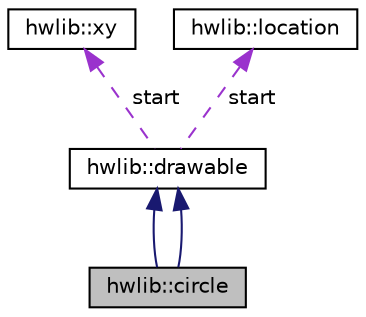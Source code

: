 digraph "hwlib::circle"
{
  edge [fontname="Helvetica",fontsize="10",labelfontname="Helvetica",labelfontsize="10"];
  node [fontname="Helvetica",fontsize="10",shape=record];
  Node2 [label="hwlib::circle",height=0.2,width=0.4,color="black", fillcolor="grey75", style="filled", fontcolor="black"];
  Node3 -> Node2 [dir="back",color="midnightblue",fontsize="10",style="solid",fontname="Helvetica"];
  Node3 [label="hwlib::drawable",height=0.2,width=0.4,color="black", fillcolor="white", style="filled",URL="$classhwlib_1_1drawable.html",tooltip="interface to an drawable object "];
  Node4 -> Node3 [dir="back",color="darkorchid3",fontsize="10",style="dashed",label=" start" ,fontname="Helvetica"];
  Node4 [label="hwlib::xy",height=0.2,width=0.4,color="black", fillcolor="white", style="filled",URL="$classhwlib_1_1xy.html"];
  Node5 -> Node3 [dir="back",color="darkorchid3",fontsize="10",style="dashed",label=" start" ,fontname="Helvetica"];
  Node5 [label="hwlib::location",height=0.2,width=0.4,color="black", fillcolor="white", style="filled",URL="$classhwlib_1_1location.html",tooltip="a pixel coordinate "];
  Node3 -> Node2 [dir="back",color="midnightblue",fontsize="10",style="solid",fontname="Helvetica"];
}
